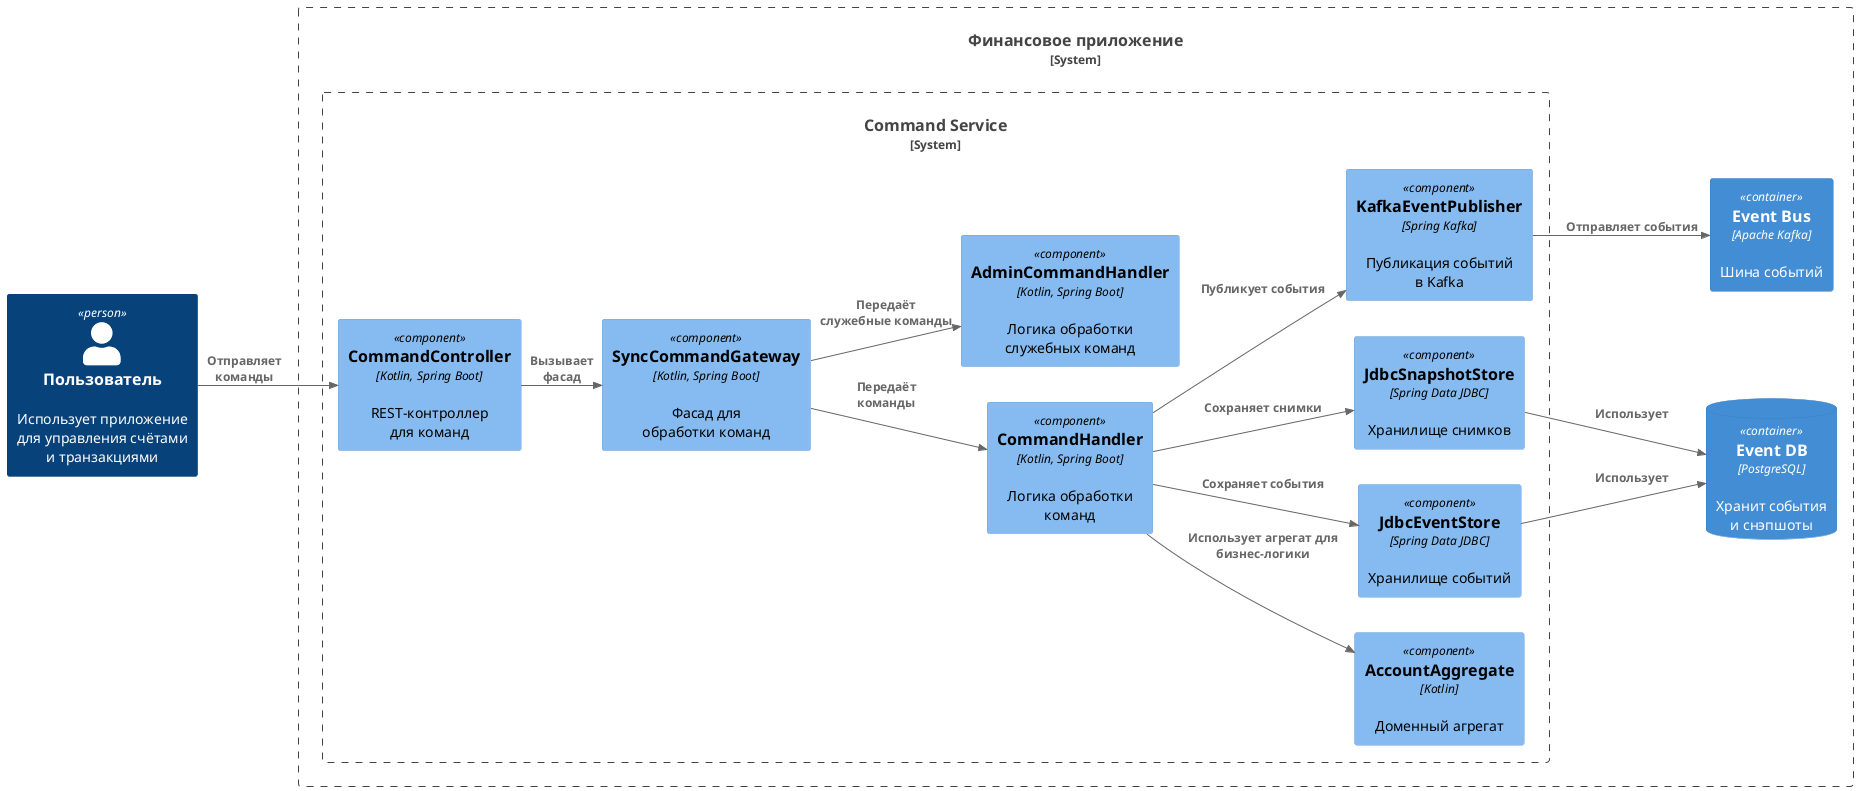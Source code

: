 @startuml C4_Component
!include <c4/C4_Component.puml>

LAYOUT_LEFT_RIGHT()
skinparam ranksep 10

Person(user, "Пользователь", "Использует приложение\nдля управления счётами\nи транзакциями")

System_Boundary(financeSystem, "Финансовое приложение") {
    System_Boundary(commandService, "Command Service") {
        Component(commandController, "CommandController", "Kotlin, Spring Boot", "REST-контроллер \nдля команд")
        Component(commandGateway, "SyncCommandGateway", "Kotlin, Spring Boot", "Фасад для \nобработки команд")
        Component(commandHandler, "CommandHandler", "Kotlin, Spring Boot", "Логика обработки \nкоманд")
        Component(adminCommandHandler, "AdminCommandHandler", "Kotlin, Spring Boot", "Логика обработки \nслужебных команд")
        Component(accountAggregate, "AccountAggregate", "Kotlin", "Доменный агрегат")
        Component(eventStore, "JdbcEventStore", "Spring Data JDBC", "Хранилище событий")
        Component(snapshotStore, "JdbcSnapshotStore", "Spring Data JDBС", "Хранилище снимков")
        Component(eventPublisher, "KafkaEventPublisher", "Spring Kafka", "Публикация событий \nв Kafka")
    }
    ContainerDb(eventDb, "Event DB", "PostgreSQL", "Хранит события\nи снэпшоты")
    Container(eventBus, "Event Bus", "Apache Kafka", "Шина событий")
}

Rel(user, commandController, "Отправляет \nкоманды")
Rel(commandController, commandGateway, "Вызывает \nфасад")
Rel(commandGateway, commandHandler, "Передаёт \nкоманды")
Rel(commandGateway, adminCommandHandler, "Передаёт \nслужебные команды")
Rel(commandHandler, accountAggregate, "Использует агрегат для бизнес-логики")
Rel(commandHandler, eventStore, "Сохраняет события")
Rel(commandHandler, snapshotStore, "Сохраняет снимки")
Rel(commandHandler, eventPublisher, "Публикует события")
Rel(eventStore, eventDb, "Использует")
Rel(snapshotStore, eventDb, "Использует")
Rel(eventPublisher, eventBus, "Отправляет события")
@enduml

